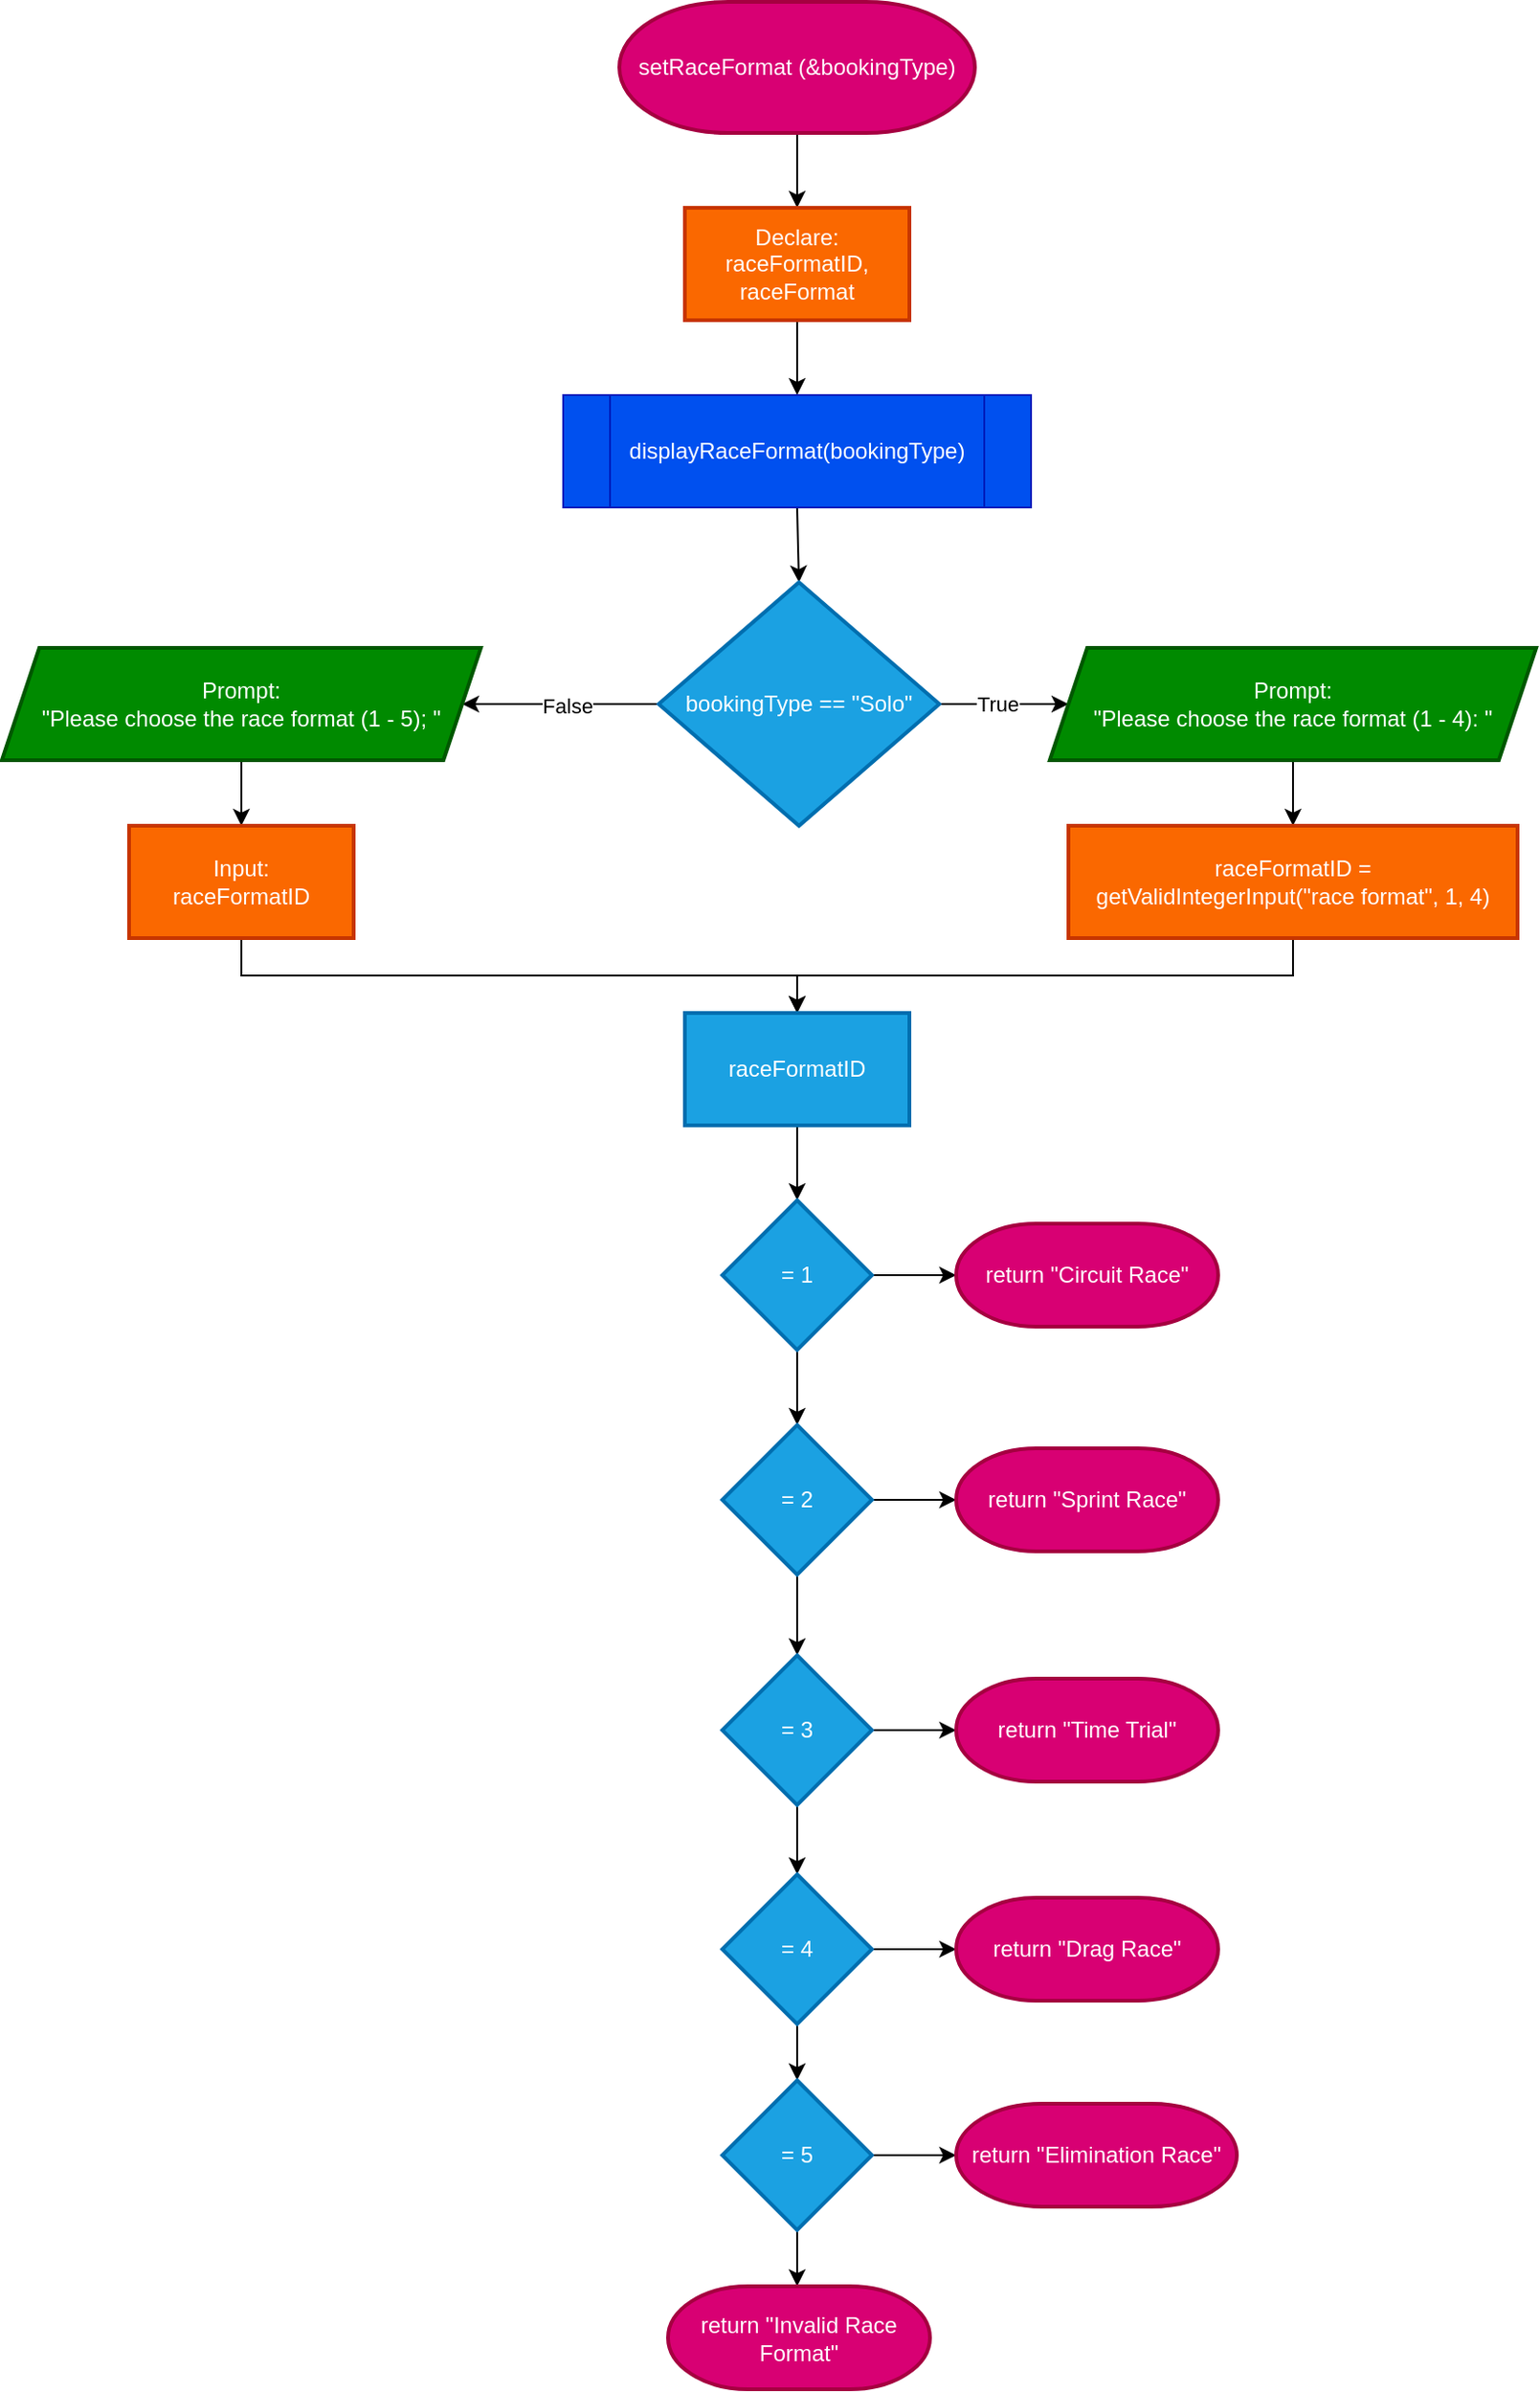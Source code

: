 <mxfile>
    <diagram name="Page-1" id="Rn_51gsRaB02Dr3b2L31">
        <mxGraphModel dx="930" dy="663" grid="1" gridSize="10" guides="1" tooltips="1" connect="1" arrows="1" fold="1" page="0" pageScale="1" pageWidth="1169" pageHeight="827" math="0" shadow="0">
            <root>
                <mxCell id="0"/>
                <mxCell id="1" parent="0"/>
                <mxCell id="ctiVgHBL_NUAtJyN5x7s-3" value="" style="edgeStyle=orthogonalEdgeStyle;rounded=0;orthogonalLoop=1;jettySize=auto;html=1;" parent="1" source="ctiVgHBL_NUAtJyN5x7s-1" target="ctiVgHBL_NUAtJyN5x7s-2" edge="1">
                    <mxGeometry relative="1" as="geometry"/>
                </mxCell>
                <mxCell id="ctiVgHBL_NUAtJyN5x7s-1" value="setRaceFormat (&amp;amp;bookingType)" style="strokeWidth=2;html=1;shape=mxgraph.flowchart.terminator;whiteSpace=wrap;fillColor=#d80073;fontColor=#ffffff;strokeColor=#A50040;" parent="1" vertex="1">
                    <mxGeometry x="330" y="40" width="190" height="70" as="geometry"/>
                </mxCell>
                <mxCell id="ctiVgHBL_NUAtJyN5x7s-5" value="" style="edgeStyle=orthogonalEdgeStyle;rounded=0;orthogonalLoop=1;jettySize=auto;html=1;" parent="1" source="ctiVgHBL_NUAtJyN5x7s-2" edge="1">
                    <mxGeometry relative="1" as="geometry">
                        <mxPoint x="425" y="250" as="targetPoint"/>
                    </mxGeometry>
                </mxCell>
                <mxCell id="ctiVgHBL_NUAtJyN5x7s-2" value="&lt;font style=&quot;color: rgb(255, 255, 255);&quot;&gt;Declare:&lt;/font&gt;&lt;div&gt;&lt;font style=&quot;color: rgb(255, 255, 255);&quot;&gt;raceFormatID, raceFormat&lt;/font&gt;&lt;/div&gt;" style="whiteSpace=wrap;html=1;strokeWidth=2;fillColor=#fa6800;fontColor=#FFFFFF;strokeColor=#C73500;" parent="1" vertex="1">
                    <mxGeometry x="365" y="150" width="120" height="60" as="geometry"/>
                </mxCell>
                <mxCell id="ctiVgHBL_NUAtJyN5x7s-7" value="" style="edgeStyle=orthogonalEdgeStyle;rounded=0;orthogonalLoop=1;jettySize=auto;html=1;" parent="1" target="ctiVgHBL_NUAtJyN5x7s-6" edge="1">
                    <mxGeometry relative="1" as="geometry">
                        <mxPoint x="425" y="310.0" as="sourcePoint"/>
                    </mxGeometry>
                </mxCell>
                <mxCell id="ctiVgHBL_NUAtJyN5x7s-9" value="" style="edgeStyle=orthogonalEdgeStyle;rounded=0;orthogonalLoop=1;jettySize=auto;html=1;" parent="1" source="ctiVgHBL_NUAtJyN5x7s-6" target="ctiVgHBL_NUAtJyN5x7s-8" edge="1">
                    <mxGeometry relative="1" as="geometry"/>
                </mxCell>
                <mxCell id="ctiVgHBL_NUAtJyN5x7s-12" value="True" style="edgeLabel;html=1;align=center;verticalAlign=middle;resizable=0;points=[];" parent="ctiVgHBL_NUAtJyN5x7s-9" vertex="1" connectable="0">
                    <mxGeometry x="-0.069" y="-2" relative="1" as="geometry">
                        <mxPoint x="-1" y="-2" as="offset"/>
                    </mxGeometry>
                </mxCell>
                <mxCell id="ctiVgHBL_NUAtJyN5x7s-22" value="" style="edgeStyle=orthogonalEdgeStyle;rounded=0;orthogonalLoop=1;jettySize=auto;html=1;" parent="1" source="ctiVgHBL_NUAtJyN5x7s-6" target="ctiVgHBL_NUAtJyN5x7s-21" edge="1">
                    <mxGeometry relative="1" as="geometry"/>
                </mxCell>
                <mxCell id="ctiVgHBL_NUAtJyN5x7s-33" value="False" style="edgeLabel;html=1;align=center;verticalAlign=middle;resizable=0;points=[];" parent="ctiVgHBL_NUAtJyN5x7s-22" vertex="1" connectable="0">
                    <mxGeometry x="-0.056" y="3" relative="1" as="geometry">
                        <mxPoint y="-2" as="offset"/>
                    </mxGeometry>
                </mxCell>
                <mxCell id="ctiVgHBL_NUAtJyN5x7s-6" value="bookingType == &quot;Solo&quot;" style="rhombus;whiteSpace=wrap;html=1;fillColor=#1ba1e2;strokeColor=#006EAF;fontColor=#ffffff;strokeWidth=2;" parent="1" vertex="1">
                    <mxGeometry x="351" y="350" width="150" height="130" as="geometry"/>
                </mxCell>
                <mxCell id="ctiVgHBL_NUAtJyN5x7s-11" value="" style="edgeStyle=orthogonalEdgeStyle;rounded=0;orthogonalLoop=1;jettySize=auto;html=1;" parent="1" source="ctiVgHBL_NUAtJyN5x7s-8" target="ctiVgHBL_NUAtJyN5x7s-10" edge="1">
                    <mxGeometry relative="1" as="geometry"/>
                </mxCell>
                <mxCell id="ctiVgHBL_NUAtJyN5x7s-8" value="&lt;font style=&quot;color: rgb(255, 255, 255);&quot;&gt;Prompt:&lt;/font&gt;&lt;div&gt;&lt;font style=&quot;color: rgb(255, 255, 255);&quot;&gt;&quot;Please choose the race format (1 - 4): &quot;&lt;/font&gt;&lt;/div&gt;" style="shape=parallelogram;perimeter=parallelogramPerimeter;whiteSpace=wrap;html=1;fixedSize=1;fillColor=#008a00;strokeColor=#005700;fontColor=#ffffff;strokeWidth=2;" parent="1" vertex="1">
                    <mxGeometry x="560" y="385" width="260" height="60" as="geometry"/>
                </mxCell>
                <mxCell id="ctiVgHBL_NUAtJyN5x7s-14" value="" style="rounded=0;orthogonalLoop=1;jettySize=auto;html=1;edgeStyle=orthogonalEdgeStyle;entryX=0.5;entryY=0;entryDx=0;entryDy=0;exitX=0.5;exitY=1;exitDx=0;exitDy=0;" parent="1" source="ctiVgHBL_NUAtJyN5x7s-10" target="ctiVgHBL_NUAtJyN5x7s-34" edge="1">
                    <mxGeometry relative="1" as="geometry">
                        <mxPoint x="690" y="570" as="targetPoint"/>
                    </mxGeometry>
                </mxCell>
                <mxCell id="ctiVgHBL_NUAtJyN5x7s-10" value="raceFormatID =&lt;br&gt;getValidIntegerInput(&quot;race format&quot;, 1, 4)" style="whiteSpace=wrap;html=1;strokeWidth=2;fillColor=#fa6800;fontColor=#FFFFFF;strokeColor=#C73500;" parent="1" vertex="1">
                    <mxGeometry x="570" y="480" width="240" height="60" as="geometry"/>
                </mxCell>
                <mxCell id="ctiVgHBL_NUAtJyN5x7s-24" value="" style="edgeStyle=orthogonalEdgeStyle;rounded=0;orthogonalLoop=1;jettySize=auto;html=1;" parent="1" source="ctiVgHBL_NUAtJyN5x7s-21" target="ctiVgHBL_NUAtJyN5x7s-23" edge="1">
                    <mxGeometry relative="1" as="geometry"/>
                </mxCell>
                <mxCell id="ctiVgHBL_NUAtJyN5x7s-21" value="&lt;font style=&quot;color: rgb(255, 255, 255);&quot;&gt;Prompt:&lt;/font&gt;&lt;div&gt;&lt;font style=&quot;color: rgb(255, 255, 255);&quot;&gt;&quot;Please choose the race format (1 - 5); &quot;&lt;/font&gt;&lt;/div&gt;" style="shape=parallelogram;perimeter=parallelogramPerimeter;whiteSpace=wrap;html=1;fixedSize=1;fillColor=#008a00;strokeColor=#005700;fontColor=#ffffff;strokeWidth=2;" parent="1" vertex="1">
                    <mxGeometry y="385" width="256" height="60" as="geometry"/>
                </mxCell>
                <mxCell id="ctiVgHBL_NUAtJyN5x7s-32" value="" style="edgeStyle=orthogonalEdgeStyle;rounded=0;orthogonalLoop=1;jettySize=auto;html=1;entryX=0.5;entryY=0;entryDx=0;entryDy=0;exitX=0.5;exitY=1;exitDx=0;exitDy=0;" parent="1" source="ctiVgHBL_NUAtJyN5x7s-23" target="ctiVgHBL_NUAtJyN5x7s-34" edge="1">
                    <mxGeometry relative="1" as="geometry">
                        <mxPoint x="400" y="570" as="targetPoint"/>
                    </mxGeometry>
                </mxCell>
                <mxCell id="ctiVgHBL_NUAtJyN5x7s-23" value="&lt;font style=&quot;color: rgb(255, 255, 255);&quot;&gt;Input:&lt;/font&gt;&lt;div&gt;&lt;font style=&quot;color: rgb(255, 255, 255);&quot;&gt;raceFormatID&lt;/font&gt;&lt;/div&gt;" style="whiteSpace=wrap;html=1;strokeWidth=2;fillColor=#fa6800;fontColor=#FFFFFF;strokeColor=#C73500;" parent="1" vertex="1">
                    <mxGeometry x="68" y="480" width="120" height="60" as="geometry"/>
                </mxCell>
                <mxCell id="ctiVgHBL_NUAtJyN5x7s-38" value="" style="edgeStyle=orthogonalEdgeStyle;rounded=0;orthogonalLoop=1;jettySize=auto;html=1;" parent="1" source="ctiVgHBL_NUAtJyN5x7s-34" target="ctiVgHBL_NUAtJyN5x7s-37" edge="1">
                    <mxGeometry relative="1" as="geometry"/>
                </mxCell>
                <mxCell id="ctiVgHBL_NUAtJyN5x7s-34" value="raceFormatID" style="whiteSpace=wrap;html=1;fillColor=#1ba1e2;strokeColor=#006EAF;fontColor=#ffffff;strokeWidth=2;" parent="1" vertex="1">
                    <mxGeometry x="365" y="580" width="120" height="60" as="geometry"/>
                </mxCell>
                <mxCell id="ctiVgHBL_NUAtJyN5x7s-40" value="" style="edgeStyle=orthogonalEdgeStyle;rounded=0;orthogonalLoop=1;jettySize=auto;html=1;" parent="1" source="ctiVgHBL_NUAtJyN5x7s-37" target="ctiVgHBL_NUAtJyN5x7s-39" edge="1">
                    <mxGeometry relative="1" as="geometry"/>
                </mxCell>
                <mxCell id="ctiVgHBL_NUAtJyN5x7s-44" value="" style="edgeStyle=orthogonalEdgeStyle;rounded=0;orthogonalLoop=1;jettySize=auto;html=1;" parent="1" source="ctiVgHBL_NUAtJyN5x7s-37" target="ctiVgHBL_NUAtJyN5x7s-42" edge="1">
                    <mxGeometry relative="1" as="geometry"/>
                </mxCell>
                <mxCell id="ctiVgHBL_NUAtJyN5x7s-37" value="= 1" style="rhombus;whiteSpace=wrap;html=1;fillColor=#1ba1e2;strokeColor=#006EAF;fontColor=#ffffff;strokeWidth=2;" parent="1" vertex="1">
                    <mxGeometry x="385" y="680" width="80" height="80" as="geometry"/>
                </mxCell>
                <mxCell id="ctiVgHBL_NUAtJyN5x7s-39" value="return &quot;Circuit Race&quot;" style="strokeWidth=2;html=1;shape=mxgraph.flowchart.terminator;whiteSpace=wrap;fillColor=#d80073;fontColor=#ffffff;strokeColor=#A50040;" parent="1" vertex="1">
                    <mxGeometry x="510" y="692.5" width="140" height="55" as="geometry"/>
                </mxCell>
                <mxCell id="ctiVgHBL_NUAtJyN5x7s-41" value="" style="edgeStyle=orthogonalEdgeStyle;rounded=0;orthogonalLoop=1;jettySize=auto;html=1;" parent="1" source="ctiVgHBL_NUAtJyN5x7s-42" target="ctiVgHBL_NUAtJyN5x7s-43" edge="1">
                    <mxGeometry relative="1" as="geometry"/>
                </mxCell>
                <mxCell id="ctiVgHBL_NUAtJyN5x7s-48" value="" style="edgeStyle=orthogonalEdgeStyle;rounded=0;orthogonalLoop=1;jettySize=auto;html=1;" parent="1" source="ctiVgHBL_NUAtJyN5x7s-42" target="ctiVgHBL_NUAtJyN5x7s-46" edge="1">
                    <mxGeometry relative="1" as="geometry"/>
                </mxCell>
                <mxCell id="ctiVgHBL_NUAtJyN5x7s-42" value="= 2" style="rhombus;whiteSpace=wrap;html=1;fillColor=#1ba1e2;strokeColor=#006EAF;fontColor=#ffffff;strokeWidth=2;" parent="1" vertex="1">
                    <mxGeometry x="385" y="800" width="80" height="80" as="geometry"/>
                </mxCell>
                <mxCell id="ctiVgHBL_NUAtJyN5x7s-43" value="return &quot;Sprint Race&quot;" style="strokeWidth=2;html=1;shape=mxgraph.flowchart.terminator;whiteSpace=wrap;fillColor=#d80073;fontColor=#ffffff;strokeColor=#A50040;" parent="1" vertex="1">
                    <mxGeometry x="510" y="812.5" width="140" height="55" as="geometry"/>
                </mxCell>
                <mxCell id="ctiVgHBL_NUAtJyN5x7s-45" value="" style="edgeStyle=orthogonalEdgeStyle;rounded=0;orthogonalLoop=1;jettySize=auto;html=1;" parent="1" source="ctiVgHBL_NUAtJyN5x7s-46" target="ctiVgHBL_NUAtJyN5x7s-47" edge="1">
                    <mxGeometry relative="1" as="geometry"/>
                </mxCell>
                <mxCell id="ctiVgHBL_NUAtJyN5x7s-55" value="" style="edgeStyle=orthogonalEdgeStyle;rounded=0;orthogonalLoop=1;jettySize=auto;html=1;" parent="1" source="ctiVgHBL_NUAtJyN5x7s-46" target="ctiVgHBL_NUAtJyN5x7s-53" edge="1">
                    <mxGeometry relative="1" as="geometry"/>
                </mxCell>
                <mxCell id="ctiVgHBL_NUAtJyN5x7s-46" value="= 3" style="rhombus;whiteSpace=wrap;html=1;fillColor=#1ba1e2;strokeColor=#006EAF;fontColor=#ffffff;strokeWidth=2;" parent="1" vertex="1">
                    <mxGeometry x="385" y="923" width="80" height="80" as="geometry"/>
                </mxCell>
                <mxCell id="ctiVgHBL_NUAtJyN5x7s-47" value="return &quot;Time Trial&quot;" style="strokeWidth=2;html=1;shape=mxgraph.flowchart.terminator;whiteSpace=wrap;fillColor=#d80073;fontColor=#ffffff;strokeColor=#A50040;" parent="1" vertex="1">
                    <mxGeometry x="510" y="935.5" width="140" height="55" as="geometry"/>
                </mxCell>
                <mxCell id="ctiVgHBL_NUAtJyN5x7s-52" value="" style="edgeStyle=orthogonalEdgeStyle;rounded=0;orthogonalLoop=1;jettySize=auto;html=1;" parent="1" source="ctiVgHBL_NUAtJyN5x7s-53" target="ctiVgHBL_NUAtJyN5x7s-54" edge="1">
                    <mxGeometry relative="1" as="geometry"/>
                </mxCell>
                <mxCell id="ctiVgHBL_NUAtJyN5x7s-59" value="" style="edgeStyle=orthogonalEdgeStyle;rounded=0;orthogonalLoop=1;jettySize=auto;html=1;" parent="1" source="ctiVgHBL_NUAtJyN5x7s-53" target="ctiVgHBL_NUAtJyN5x7s-57" edge="1">
                    <mxGeometry relative="1" as="geometry"/>
                </mxCell>
                <mxCell id="ctiVgHBL_NUAtJyN5x7s-53" value="= 4" style="rhombus;whiteSpace=wrap;html=1;fillColor=#1ba1e2;strokeColor=#006EAF;fontColor=#ffffff;strokeWidth=2;" parent="1" vertex="1">
                    <mxGeometry x="385" y="1040" width="80" height="80" as="geometry"/>
                </mxCell>
                <mxCell id="ctiVgHBL_NUAtJyN5x7s-54" value="return &quot;Drag Race&quot;" style="strokeWidth=2;html=1;shape=mxgraph.flowchart.terminator;whiteSpace=wrap;fillColor=#d80073;fontColor=#ffffff;strokeColor=#A50040;" parent="1" vertex="1">
                    <mxGeometry x="510" y="1052.5" width="140" height="55" as="geometry"/>
                </mxCell>
                <mxCell id="ctiVgHBL_NUAtJyN5x7s-56" value="" style="edgeStyle=orthogonalEdgeStyle;rounded=0;orthogonalLoop=1;jettySize=auto;html=1;" parent="1" source="ctiVgHBL_NUAtJyN5x7s-57" target="ctiVgHBL_NUAtJyN5x7s-58" edge="1">
                    <mxGeometry relative="1" as="geometry"/>
                </mxCell>
                <mxCell id="ctiVgHBL_NUAtJyN5x7s-64" value="" style="edgeStyle=orthogonalEdgeStyle;rounded=0;orthogonalLoop=1;jettySize=auto;html=1;" parent="1" source="ctiVgHBL_NUAtJyN5x7s-57" edge="1">
                    <mxGeometry relative="1" as="geometry">
                        <mxPoint x="425" y="1260" as="targetPoint"/>
                    </mxGeometry>
                </mxCell>
                <mxCell id="ctiVgHBL_NUAtJyN5x7s-57" value="= 5" style="rhombus;whiteSpace=wrap;html=1;fillColor=#1ba1e2;strokeColor=#006EAF;fontColor=#ffffff;strokeWidth=2;" parent="1" vertex="1">
                    <mxGeometry x="385" y="1150" width="80" height="80" as="geometry"/>
                </mxCell>
                <mxCell id="ctiVgHBL_NUAtJyN5x7s-58" value="return &quot;Elimination Race&quot;" style="strokeWidth=2;html=1;shape=mxgraph.flowchart.terminator;whiteSpace=wrap;fillColor=#d80073;fontColor=#ffffff;strokeColor=#A50040;" parent="1" vertex="1">
                    <mxGeometry x="510" y="1162.5" width="150" height="55" as="geometry"/>
                </mxCell>
                <mxCell id="ctiVgHBL_NUAtJyN5x7s-63" value="return &quot;Invalid Race Format&quot;" style="strokeWidth=2;html=1;shape=mxgraph.flowchart.terminator;whiteSpace=wrap;fillColor=#d80073;fontColor=#ffffff;strokeColor=#A50040;" parent="1" vertex="1">
                    <mxGeometry x="356" y="1260" width="140" height="55" as="geometry"/>
                </mxCell>
                <mxCell id="2" value="displayRaceFormat(bookingType)" style="shape=process;whiteSpace=wrap;html=1;backgroundOutline=1;fillColor=#0050ef;fontColor=#ffffff;strokeColor=#001DBC;" parent="1" vertex="1">
                    <mxGeometry x="300" y="250" width="250" height="60" as="geometry"/>
                </mxCell>
            </root>
        </mxGraphModel>
    </diagram>
</mxfile>